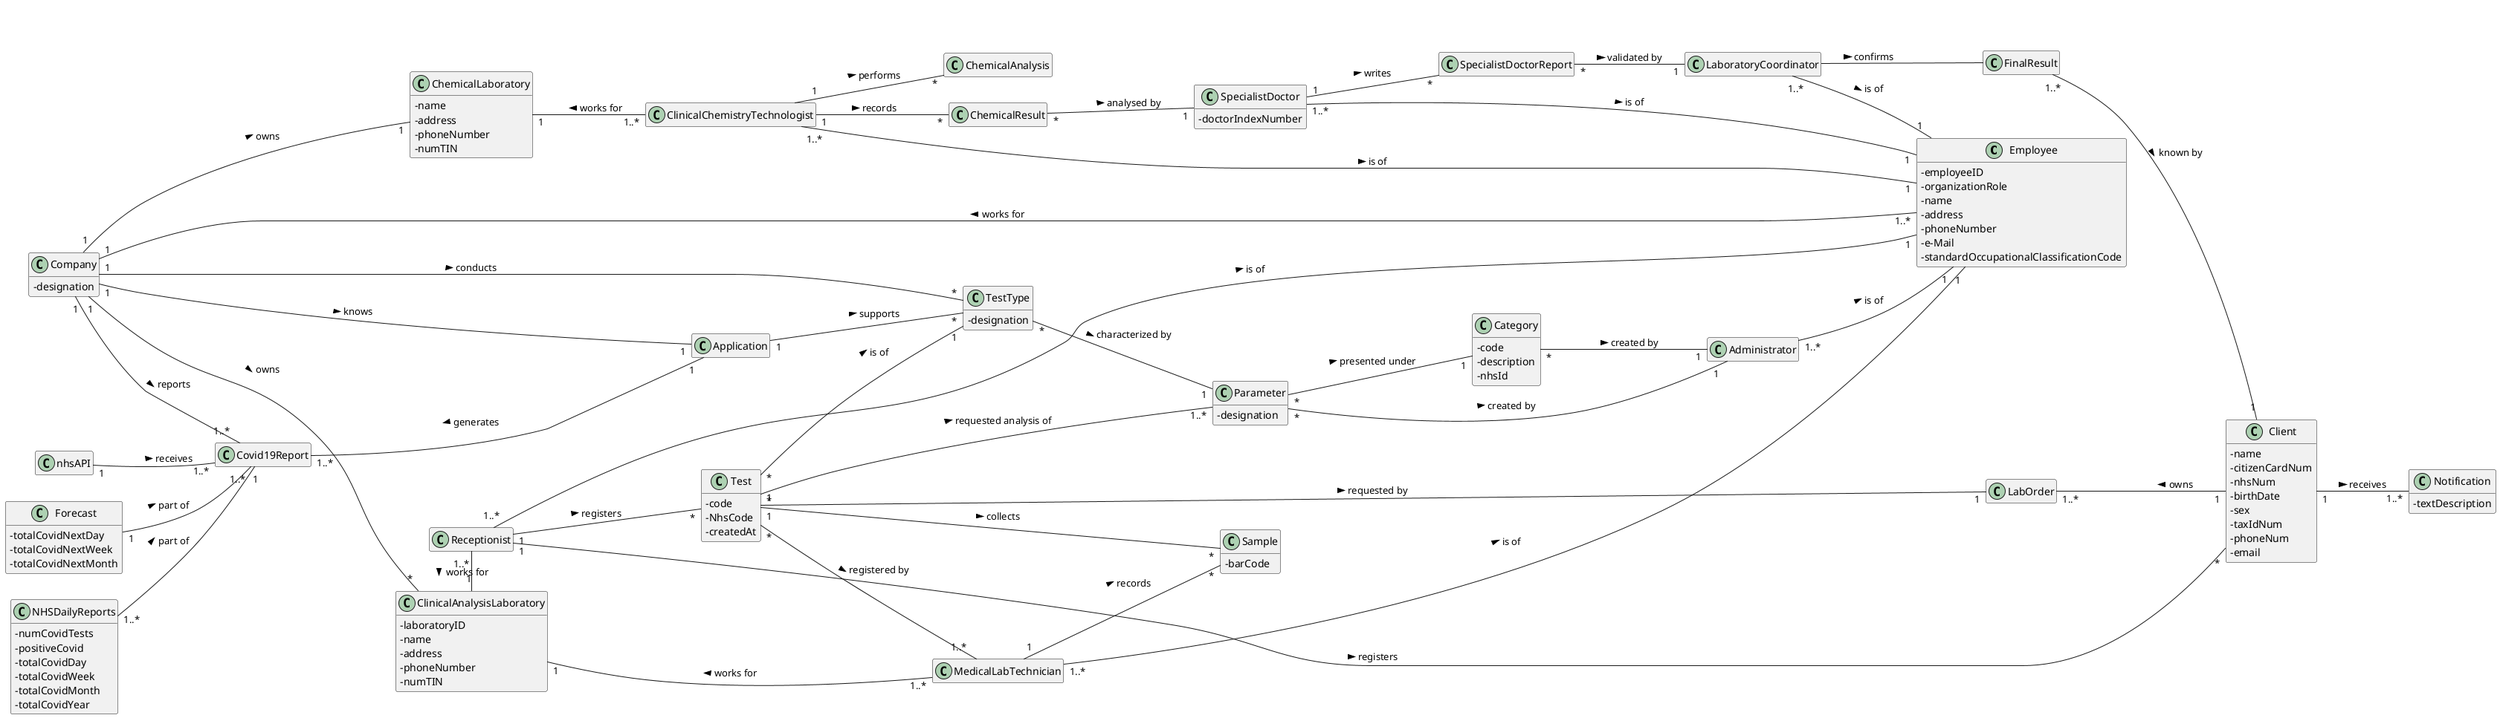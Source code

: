 @startuml

/'Adicionei Cliente <-> Resultado'/

skinparam classAttributeIconSize 0
hide empty methods
hide empty attributes
left to right direction

class Employee {
- employeeID
- organizationRole
- name
- address
- phoneNumber
- e-Mail
- standardOccupationalClassificationCode
}

class Test{
- code
- NhsCode
- createdAt

}

class Sample{
- barCode

}

class FinalResult{}
class ChemicalResult{}
/'class ClinicalResult{}'/
/'class Diagnosis{}'/
class Parameter{
- designation
}
class Notification{
- textDescription
}
/'class Courier{}'/
class SpecialistDoctorReport{}
class Covid19Report{}
class Forecast{
- totalCovidNextDay
- totalCovidNextWeek
- totalCovidNextMonth
}

class NHSDailyReports{
- numCovidTests
- positiveCovid
- totalCovidDay
- totalCovidWeek
- totalCovidMonth
- totalCovidYear
}

class Client{
- name
- citizenCardNum
- nhsNum
- birthDate
- sex
- taxIdNum
- phoneNum
- email
}
class Administrator{}

/'class Doctor{}'/
class Receptionist{}

class MedicalLabTechnician{}

class ClinicalChemistryTechnologist{}

class SpecialistDoctor{
- doctorIndexNumber
}

class LaboratoryCoordinator{}

class ClinicalAnalysisLaboratory{
- laboratoryID
- name
- address
- phoneNumber
- numTIN
}

class ChemicalLaboratory{
- name
- address
- phoneNumber
- numTIN
}

class Application{}
class ChemicalAnalysis{}
/'class ClinicalAnalysis{}'/
class TestType{
- designation
}
class Category{
- code
- description
- nhsId
}
/'
class Covid19Test{
}
class BloodTest{

}

class OtherTest{
}
'/

class Company{
- designation
}

/'class NHS{}'/
class nhsAPI{}
/'class ExternalModule{}'/

class LabOrder{}



/'LAYOUT PURPOSES'/
together {
class ChemicalLaboratory
class ClinicalAnalysisLaboratory
class ChemicalAnalysis
class Test


}

Company -[hidden]--> ChemicalLaboratory
/'Company -[hidden]--> ClinicalAnalysisLaboratory'/
/'ChemicalLaboratory -[hidden]down-|> ClinicalAnalysisLaboratory'/
MedicalLabTechnician -[hidden]up-|> ClinicalAnalysisLaboratory

ClinicalAnalysisLaboratory -[hidden]-|> Receptionist
ClinicalChemistryTechnologist -[hidden]up-|> ChemicalLaboratory
ClinicalAnalysisLaboratory -[hidden]-|> Receptionist

Covid19Report -[hidden]down-|> Application

/' ACRESCENTEI AQUI AO RETIRAR TEST REQUESTED BY CLIENT '/
Covid19Report -[hidden]up-|> Company

/'ACRESCENTEI ISTO PARA O NHSAPI FICAR EM BAIXO DO Covid19Data'/
nhsAPI -[hidden]down-|> Covid19Report

/'Receptionist -[hidden]up-|> Client'/
Employee -[hidden]right-|> Company

/'together {
class Covid19Test
class BloodTest
class OtherTest
}'/

/'TestType -[hidden]--> BloodTest
TestType -[hidden]--> Covid19Test
TestType -[hidden]--> OtherTest'/

/'together {
class Diagnosis
class SpecialistDoctorReport
}'/

LabOrder -[hidden]down-> Client









/' END OF LAYOUT PURPOSES '/


Employee "1..*" -- "1" Company : works for >
Receptionist "1..*" -- "1" Employee : is of >
MedicalLabTechnician "1..*" -- "1" Employee : is of >
ClinicalChemistryTechnologist "1..*" -- "1" Employee : is of >
SpecialistDoctor "1..*" -- "1" Employee : is of >
LaboratoryCoordinator "1..*" -- "1" Employee : is of >
Administrator "1..*" -- "1" Employee : is of >

Company "1" -- "*" TestType : conducts >
Company "1" --- "1" ChemicalLaboratory : owns >
Company "1" -- "*" ClinicalAnalysisLaboratory : owns >
Company "1" -- "1..*" Covid19Report : reports >
Parameter "*" -- "1" Category : presented under >
/'ACRESCENTEI LINHA ABAIXO'/
Parameter "*" -- "1" Administrator : created by >
Category "*" -- "1" Administrator : created by >
/'RETIREI A LINHA ABAIXO TEST IS REQUESTED BY CLIENT'/
/'Test "*" -- "1" Client : requested by >'/
/'Test -- Application : is known by >'/
Test "*" -- "1" TestType : is of >
Test "1" -- "*" Sample : collects >
Test "*" -- "1..*" Parameter : requested analysis of >
Test "*" -- "1..*" MedicalLabTechnician : registered by >
Test "1" --- "1" LabOrder : requested by >
LabOrder "1..*" -- "1" Client : owns <
Receptionist "1" -- "*" Client : registers >
Receptionist "1" -- "*" Test : registers >
/'PERGUNTAR CLIENTE LINHA ABAIXO'/
Receptionist "1..*" - "1" ClinicalAnalysisLaboratory : works for >
/'MedicalLabTechnician "1" -- "*" Sample : collects >'/
MedicalLabTechnician "1..*" -- "1" ClinicalAnalysisLaboratory : works for >
MedicalLabTechnician "1" -- "*" Sample : records >
/'Sample -- Application : is known >'/
/'Sample "*" -- "1" ChemicalLaboratory : sent to >'/
ClinicalChemistryTechnologist "1..*" -- "1" ChemicalLaboratory : works for >
/'ClinicalChemistryTechnologist "1" -- "*" Sample : receives >'/
ClinicalChemistryTechnologist "1" -- "*" ChemicalAnalysis : performs >
ClinicalChemistryTechnologist "1" -- "*" ChemicalResult : records >
/'LabOrder -- Doctor : prescribed by >'/
ChemicalResult "*" -- "1" SpecialistDoctor : analysed by >
/'SpecialistDoctor "1" -- "*" Diagnosis : makes >'/
SpecialistDoctor "1" -- "*" SpecialistDoctorReport : writes >
/'SpecialistDoctorReport -- Client : delivered to >'/
/'SpecialistDoctorReport -- Application : known by >'/
SpecialistDoctorReport "*" -- "1" LaboratoryCoordinator : validated by >
/'ClinicalResult -- Application : known by >'/
/'ClinicalResult -- LaboratoryCoordinator : validated by >'/
/'Diagnosis "*" -- "1" LaboratoryCoordinator : validated by >'/
LaboratoryCoordinator -- FinalResult : confirms >
Client "1" -- "1..*" Notification : receives >
FinalResult "1..*" -- "1" Client : known by >
/'Result -- MedicalLabTechnician : known by >'/
/'Result -- ClinicalChemistryTechnologist : known by >'/
/'Result -- SpecialistDoctor : known by >'/
/'Result -- LaboratoryCoordinator : known by >'/
nhsAPI "1" -- "1..*" Covid19Report : receives >
Application "1" --- "1..*" Covid19Report : generates >
NHSDailyReports "1..*" -- "1" Covid19Report : part of >
Forecast "1" -- "1..*" Covid19Report : part of >
/'Covid19Test "*" -- "1" TestType : part of >'/
/'Covid19Test "*" -- "1" Parameter : characterized by >'/
/'BloodTest "*" -- "1" TestType : part of >'/
/'BloodTest "*" -- "3..*" Parameter : characterized by >'/
Application "1" - "*" TestType : supports >
Application "1" -- "1" Company : knows <
/'OtherTest "*" -- "1" TestType : part of >'/
/'OtherTest "*" -- "1..*" Parameter : characterized by >'/

TestType "*" -- "1" Parameter : characterized by >


/'Changed specialist doctor diagnosis line 244 and 251 cause its implicit by specialist doc report'/













@enduml